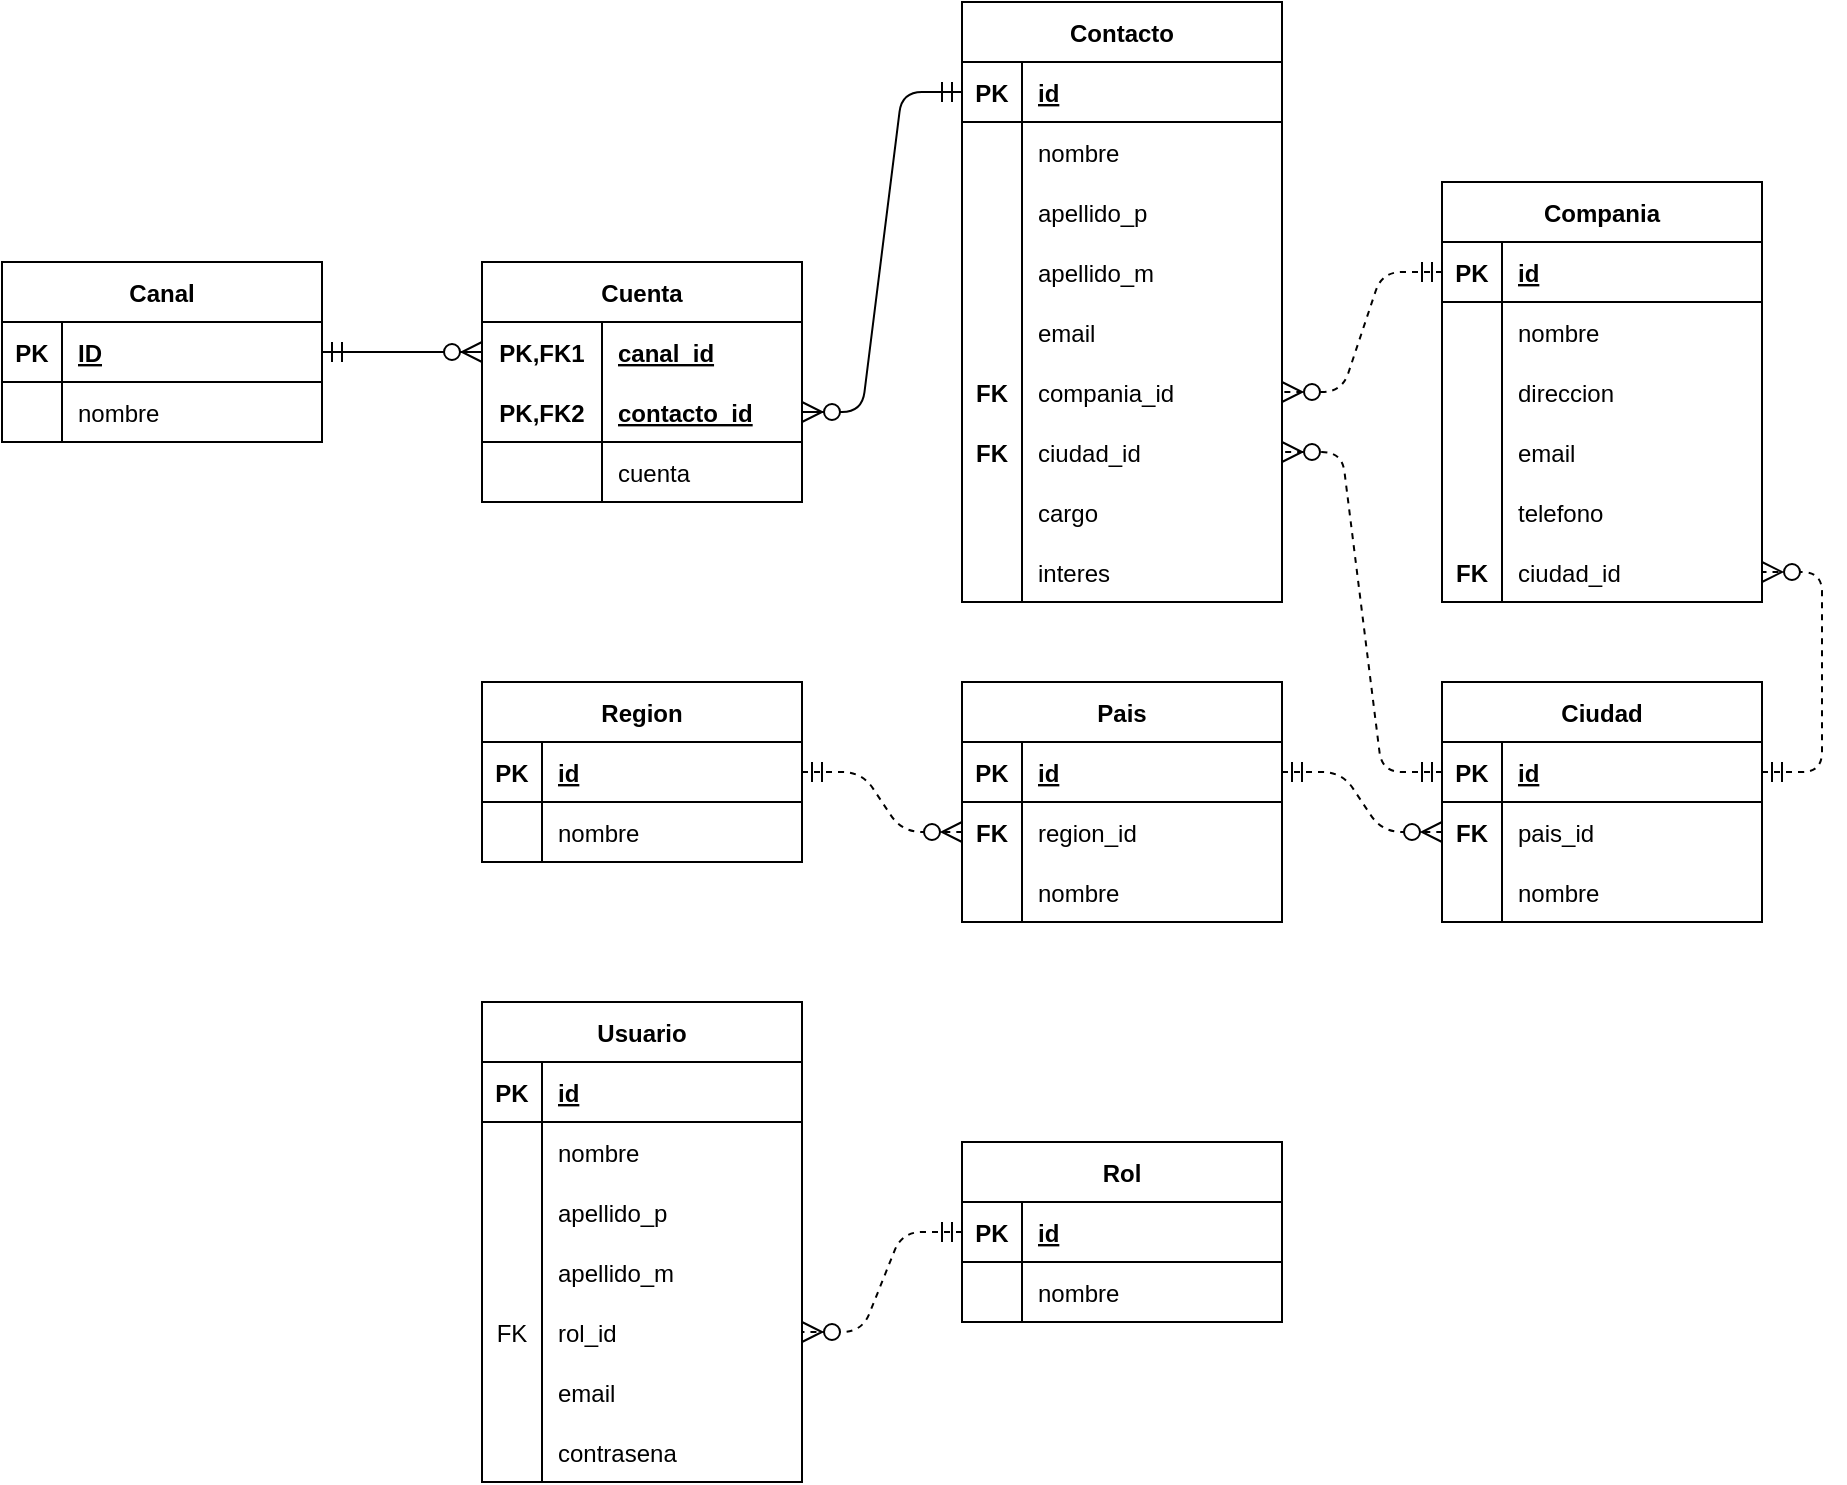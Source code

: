 <mxfile version="13.7.9" type="device"><diagram id="R2lEEEUBdFMjLlhIrx00" name="Page-1"><mxGraphModel dx="1086" dy="829" grid="1" gridSize="10" guides="1" tooltips="1" connect="1" arrows="1" fold="1" page="1" pageScale="1" pageWidth="1100" pageHeight="850" math="0" shadow="0" extFonts="Permanent Marker^https://fonts.googleapis.com/css?family=Permanent+Marker"><root><mxCell id="0"/><mxCell id="1" parent="0"/><mxCell id="ebJ2FQntmf-KvZ4JMXC9-14" value="" style="edgeStyle=entityRelationEdgeStyle;fontSize=12;html=1;endArrow=ERzeroToMany;startArrow=ERmandOne;dashed=1;endSize=8;startSize=8;" parent="1" source="x_0rhDpsiExCkNgZ6z2n-2" target="ebJ2FQntmf-KvZ4JMXC9-5" edge="1"><mxGeometry width="100" height="100" relative="1" as="geometry"><mxPoint x="650" y="690" as="sourcePoint"/><mxPoint x="750" y="590" as="targetPoint"/></mxGeometry></mxCell><mxCell id="ebJ2FQntmf-KvZ4JMXC9-28" value="" style="edgeStyle=entityRelationEdgeStyle;fontSize=12;html=1;endArrow=ERzeroToMany;startArrow=ERmandOne;endSize=8;startSize=8;dashed=1;" parent="1" source="ebJ2FQntmf-KvZ4JMXC9-2" target="ebJ2FQntmf-KvZ4JMXC9-19" edge="1"><mxGeometry width="100" height="100" relative="1" as="geometry"><mxPoint x="720" y="580" as="sourcePoint"/><mxPoint x="800" y="610" as="targetPoint"/></mxGeometry></mxCell><mxCell id="ebJ2FQntmf-KvZ4JMXC9-48" value="" style="edgeStyle=entityRelationEdgeStyle;fontSize=12;html=1;endArrow=ERzeroToMany;startArrow=ERmandOne;endSize=8;startSize=8;dashed=1;" parent="1" source="ebJ2FQntmf-KvZ4JMXC9-16" target="ebJ2FQntmf-KvZ4JMXC9-45" edge="1"><mxGeometry width="100" height="100" relative="1" as="geometry"><mxPoint x="1020" y="570" as="sourcePoint"/><mxPoint x="1100" y="600" as="targetPoint"/></mxGeometry></mxCell><mxCell id="ebJ2FQntmf-KvZ4JMXC9-80" value="" style="edgeStyle=entityRelationEdgeStyle;fontSize=12;html=1;endArrow=ERzeroToMany;startArrow=ERmandOne;dashed=1;endSize=8;startSize=8;" parent="1" source="ebJ2FQntmf-KvZ4JMXC9-30" target="ebJ2FQntmf-KvZ4JMXC9-68" edge="1"><mxGeometry width="100" height="100" relative="1" as="geometry"><mxPoint x="780" y="100" as="sourcePoint"/><mxPoint x="780" as="targetPoint"/></mxGeometry></mxCell><mxCell id="ebJ2FQntmf-KvZ4JMXC9-81" value="" style="edgeStyle=entityRelationEdgeStyle;fontSize=12;html=1;endArrow=ERzeroToMany;startArrow=ERmandOne;endSize=8;startSize=8;dashed=1;" parent="1" source="ebJ2FQntmf-KvZ4JMXC9-16" target="ebJ2FQntmf-KvZ4JMXC9-65" edge="1"><mxGeometry width="100" height="100" relative="1" as="geometry"><mxPoint x="490" y="290" as="sourcePoint"/><mxPoint x="410" y="320" as="targetPoint"/></mxGeometry></mxCell><mxCell id="ebJ2FQntmf-KvZ4JMXC9-121" value="" style="edgeStyle=entityRelationEdgeStyle;fontSize=12;html=1;endArrow=ERzeroToMany;startArrow=ERmandOne;endSize=8;startSize=8;" parent="1" source="ebJ2FQntmf-KvZ4JMXC9-50" target="ebJ2FQntmf-KvZ4JMXC9-112" edge="1"><mxGeometry width="100" height="100" relative="1" as="geometry"><mxPoint x="450" y="90" as="sourcePoint"/><mxPoint x="370" y="120" as="targetPoint"/></mxGeometry></mxCell><mxCell id="ebJ2FQntmf-KvZ4JMXC9-122" value="" style="edgeStyle=entityRelationEdgeStyle;fontSize=12;html=1;endArrow=ERzeroToMany;startArrow=ERmandOne;endSize=8;startSize=8;" parent="1" source="ebJ2FQntmf-KvZ4JMXC9-83" target="ebJ2FQntmf-KvZ4JMXC9-109" edge="1"><mxGeometry width="100" height="100" relative="1" as="geometry"><mxPoint x="430" y="310" as="sourcePoint"/><mxPoint x="530" y="210" as="targetPoint"/></mxGeometry></mxCell><mxCell id="x_0rhDpsiExCkNgZ6z2n-1" value="Region" style="shape=table;startSize=30;container=1;collapsible=1;childLayout=tableLayout;fixedRows=1;rowLines=0;fontStyle=1;align=center;resizeLast=1;" parent="1" vertex="1"><mxGeometry x="320" y="410" width="160" height="90" as="geometry"/></mxCell><mxCell id="x_0rhDpsiExCkNgZ6z2n-2" value="" style="shape=partialRectangle;collapsible=0;dropTarget=0;pointerEvents=0;fillColor=none;top=0;left=0;bottom=1;right=0;points=[[0,0.5],[1,0.5]];portConstraint=eastwest;" parent="x_0rhDpsiExCkNgZ6z2n-1" vertex="1"><mxGeometry y="30" width="160" height="30" as="geometry"/></mxCell><mxCell id="x_0rhDpsiExCkNgZ6z2n-3" value="PK" style="shape=partialRectangle;connectable=0;fillColor=none;top=0;left=0;bottom=0;right=0;fontStyle=1;overflow=hidden;" parent="x_0rhDpsiExCkNgZ6z2n-2" vertex="1"><mxGeometry width="30" height="30" as="geometry"/></mxCell><mxCell id="x_0rhDpsiExCkNgZ6z2n-4" value="id" style="shape=partialRectangle;connectable=0;fillColor=none;top=0;left=0;bottom=0;right=0;align=left;spacingLeft=6;fontStyle=5;overflow=hidden;" parent="x_0rhDpsiExCkNgZ6z2n-2" vertex="1"><mxGeometry x="30" width="130" height="30" as="geometry"/></mxCell><mxCell id="x_0rhDpsiExCkNgZ6z2n-5" value="" style="shape=partialRectangle;collapsible=0;dropTarget=0;pointerEvents=0;fillColor=none;top=0;left=0;bottom=0;right=0;points=[[0,0.5],[1,0.5]];portConstraint=eastwest;" parent="x_0rhDpsiExCkNgZ6z2n-1" vertex="1"><mxGeometry y="60" width="160" height="30" as="geometry"/></mxCell><mxCell id="x_0rhDpsiExCkNgZ6z2n-6" value="" style="shape=partialRectangle;connectable=0;fillColor=none;top=0;left=0;bottom=0;right=0;editable=1;overflow=hidden;" parent="x_0rhDpsiExCkNgZ6z2n-5" vertex="1"><mxGeometry width="30" height="30" as="geometry"/></mxCell><mxCell id="x_0rhDpsiExCkNgZ6z2n-7" value="nombre" style="shape=partialRectangle;connectable=0;fillColor=none;top=0;left=0;bottom=0;right=0;align=left;spacingLeft=6;overflow=hidden;" parent="x_0rhDpsiExCkNgZ6z2n-5" vertex="1"><mxGeometry x="30" width="130" height="30" as="geometry"/></mxCell><mxCell id="ebJ2FQntmf-KvZ4JMXC9-1" value="Pais" style="shape=table;startSize=30;container=1;collapsible=1;childLayout=tableLayout;fixedRows=1;rowLines=0;fontStyle=1;align=center;resizeLast=1;" parent="1" vertex="1"><mxGeometry x="560" y="410" width="160" height="120" as="geometry"/></mxCell><mxCell id="ebJ2FQntmf-KvZ4JMXC9-2" value="" style="shape=partialRectangle;collapsible=0;dropTarget=0;pointerEvents=0;fillColor=none;top=0;left=0;bottom=1;right=0;points=[[0,0.5],[1,0.5]];portConstraint=eastwest;" parent="ebJ2FQntmf-KvZ4JMXC9-1" vertex="1"><mxGeometry y="30" width="160" height="30" as="geometry"/></mxCell><mxCell id="ebJ2FQntmf-KvZ4JMXC9-3" value="PK" style="shape=partialRectangle;connectable=0;fillColor=none;top=0;left=0;bottom=0;right=0;fontStyle=1;overflow=hidden;" parent="ebJ2FQntmf-KvZ4JMXC9-2" vertex="1"><mxGeometry width="30" height="30" as="geometry"/></mxCell><mxCell id="ebJ2FQntmf-KvZ4JMXC9-4" value="id" style="shape=partialRectangle;connectable=0;fillColor=none;top=0;left=0;bottom=0;right=0;align=left;spacingLeft=6;fontStyle=5;overflow=hidden;" parent="ebJ2FQntmf-KvZ4JMXC9-2" vertex="1"><mxGeometry x="30" width="130" height="30" as="geometry"/></mxCell><mxCell id="ebJ2FQntmf-KvZ4JMXC9-5" value="" style="shape=partialRectangle;collapsible=0;dropTarget=0;pointerEvents=0;fillColor=none;top=0;left=0;bottom=0;right=0;points=[[0,0.5],[1,0.5]];portConstraint=eastwest;" parent="ebJ2FQntmf-KvZ4JMXC9-1" vertex="1"><mxGeometry y="60" width="160" height="30" as="geometry"/></mxCell><mxCell id="ebJ2FQntmf-KvZ4JMXC9-6" value="FK" style="shape=partialRectangle;connectable=0;fillColor=none;top=0;left=0;bottom=0;right=0;editable=1;overflow=hidden;fontStyle=1" parent="ebJ2FQntmf-KvZ4JMXC9-5" vertex="1"><mxGeometry width="30" height="30" as="geometry"/></mxCell><mxCell id="ebJ2FQntmf-KvZ4JMXC9-7" value="region_id" style="shape=partialRectangle;connectable=0;fillColor=none;top=0;left=0;bottom=0;right=0;align=left;spacingLeft=6;overflow=hidden;" parent="ebJ2FQntmf-KvZ4JMXC9-5" vertex="1"><mxGeometry x="30" width="130" height="30" as="geometry"/></mxCell><mxCell id="ebJ2FQntmf-KvZ4JMXC9-8" value="" style="shape=partialRectangle;collapsible=0;dropTarget=0;pointerEvents=0;fillColor=none;top=0;left=0;bottom=0;right=0;points=[[0,0.5],[1,0.5]];portConstraint=eastwest;" parent="ebJ2FQntmf-KvZ4JMXC9-1" vertex="1"><mxGeometry y="90" width="160" height="30" as="geometry"/></mxCell><mxCell id="ebJ2FQntmf-KvZ4JMXC9-9" value="" style="shape=partialRectangle;connectable=0;fillColor=none;top=0;left=0;bottom=0;right=0;editable=1;overflow=hidden;" parent="ebJ2FQntmf-KvZ4JMXC9-8" vertex="1"><mxGeometry width="30" height="30" as="geometry"/></mxCell><mxCell id="ebJ2FQntmf-KvZ4JMXC9-10" value="nombre" style="shape=partialRectangle;connectable=0;fillColor=none;top=0;left=0;bottom=0;right=0;align=left;spacingLeft=6;overflow=hidden;" parent="ebJ2FQntmf-KvZ4JMXC9-8" vertex="1"><mxGeometry x="30" width="130" height="30" as="geometry"/></mxCell><mxCell id="ebJ2FQntmf-KvZ4JMXC9-15" value="Ciudad" style="shape=table;startSize=30;container=1;collapsible=1;childLayout=tableLayout;fixedRows=1;rowLines=0;fontStyle=1;align=center;resizeLast=1;" parent="1" vertex="1"><mxGeometry x="800" y="410" width="160" height="120" as="geometry"/></mxCell><mxCell id="ebJ2FQntmf-KvZ4JMXC9-16" value="" style="shape=partialRectangle;collapsible=0;dropTarget=0;pointerEvents=0;fillColor=none;top=0;left=0;bottom=1;right=0;points=[[0,0.5],[1,0.5]];portConstraint=eastwest;" parent="ebJ2FQntmf-KvZ4JMXC9-15" vertex="1"><mxGeometry y="30" width="160" height="30" as="geometry"/></mxCell><mxCell id="ebJ2FQntmf-KvZ4JMXC9-17" value="PK" style="shape=partialRectangle;connectable=0;fillColor=none;top=0;left=0;bottom=0;right=0;fontStyle=1;overflow=hidden;" parent="ebJ2FQntmf-KvZ4JMXC9-16" vertex="1"><mxGeometry width="30" height="30" as="geometry"/></mxCell><mxCell id="ebJ2FQntmf-KvZ4JMXC9-18" value="id" style="shape=partialRectangle;connectable=0;fillColor=none;top=0;left=0;bottom=0;right=0;align=left;spacingLeft=6;fontStyle=5;overflow=hidden;" parent="ebJ2FQntmf-KvZ4JMXC9-16" vertex="1"><mxGeometry x="30" width="130" height="30" as="geometry"/></mxCell><mxCell id="ebJ2FQntmf-KvZ4JMXC9-19" value="" style="shape=partialRectangle;collapsible=0;dropTarget=0;pointerEvents=0;fillColor=none;top=0;left=0;bottom=0;right=0;points=[[0,0.5],[1,0.5]];portConstraint=eastwest;" parent="ebJ2FQntmf-KvZ4JMXC9-15" vertex="1"><mxGeometry y="60" width="160" height="30" as="geometry"/></mxCell><mxCell id="ebJ2FQntmf-KvZ4JMXC9-20" value="FK" style="shape=partialRectangle;connectable=0;fillColor=none;top=0;left=0;bottom=0;right=0;editable=1;overflow=hidden;fontStyle=1" parent="ebJ2FQntmf-KvZ4JMXC9-19" vertex="1"><mxGeometry width="30" height="30" as="geometry"/></mxCell><mxCell id="ebJ2FQntmf-KvZ4JMXC9-21" value="pais_id" style="shape=partialRectangle;connectable=0;fillColor=none;top=0;left=0;bottom=0;right=0;align=left;spacingLeft=6;overflow=hidden;" parent="ebJ2FQntmf-KvZ4JMXC9-19" vertex="1"><mxGeometry x="30" width="130" height="30" as="geometry"/></mxCell><mxCell id="ebJ2FQntmf-KvZ4JMXC9-22" value="" style="shape=partialRectangle;collapsible=0;dropTarget=0;pointerEvents=0;fillColor=none;top=0;left=0;bottom=0;right=0;points=[[0,0.5],[1,0.5]];portConstraint=eastwest;" parent="ebJ2FQntmf-KvZ4JMXC9-15" vertex="1"><mxGeometry y="90" width="160" height="30" as="geometry"/></mxCell><mxCell id="ebJ2FQntmf-KvZ4JMXC9-23" value="" style="shape=partialRectangle;connectable=0;fillColor=none;top=0;left=0;bottom=0;right=0;editable=1;overflow=hidden;" parent="ebJ2FQntmf-KvZ4JMXC9-22" vertex="1"><mxGeometry width="30" height="30" as="geometry"/></mxCell><mxCell id="ebJ2FQntmf-KvZ4JMXC9-24" value="nombre" style="shape=partialRectangle;connectable=0;fillColor=none;top=0;left=0;bottom=0;right=0;align=left;spacingLeft=6;overflow=hidden;" parent="ebJ2FQntmf-KvZ4JMXC9-22" vertex="1"><mxGeometry x="30" width="130" height="30" as="geometry"/></mxCell><mxCell id="ebJ2FQntmf-KvZ4JMXC9-29" value="Compania" style="shape=table;startSize=30;container=1;collapsible=1;childLayout=tableLayout;fixedRows=1;rowLines=0;fontStyle=1;align=center;resizeLast=1;" parent="1" vertex="1"><mxGeometry x="800" y="160" width="160" height="210" as="geometry"/></mxCell><mxCell id="ebJ2FQntmf-KvZ4JMXC9-30" value="" style="shape=partialRectangle;collapsible=0;dropTarget=0;pointerEvents=0;fillColor=none;top=0;left=0;bottom=1;right=0;points=[[0,0.5],[1,0.5]];portConstraint=eastwest;" parent="ebJ2FQntmf-KvZ4JMXC9-29" vertex="1"><mxGeometry y="30" width="160" height="30" as="geometry"/></mxCell><mxCell id="ebJ2FQntmf-KvZ4JMXC9-31" value="PK" style="shape=partialRectangle;connectable=0;fillColor=none;top=0;left=0;bottom=0;right=0;fontStyle=1;overflow=hidden;" parent="ebJ2FQntmf-KvZ4JMXC9-30" vertex="1"><mxGeometry width="30" height="30" as="geometry"/></mxCell><mxCell id="ebJ2FQntmf-KvZ4JMXC9-32" value="id" style="shape=partialRectangle;connectable=0;fillColor=none;top=0;left=0;bottom=0;right=0;align=left;spacingLeft=6;fontStyle=5;overflow=hidden;" parent="ebJ2FQntmf-KvZ4JMXC9-30" vertex="1"><mxGeometry x="30" width="130" height="30" as="geometry"/></mxCell><mxCell id="ebJ2FQntmf-KvZ4JMXC9-33" value="" style="shape=partialRectangle;collapsible=0;dropTarget=0;pointerEvents=0;fillColor=none;top=0;left=0;bottom=0;right=0;points=[[0,0.5],[1,0.5]];portConstraint=eastwest;" parent="ebJ2FQntmf-KvZ4JMXC9-29" vertex="1"><mxGeometry y="60" width="160" height="30" as="geometry"/></mxCell><mxCell id="ebJ2FQntmf-KvZ4JMXC9-34" value="" style="shape=partialRectangle;connectable=0;fillColor=none;top=0;left=0;bottom=0;right=0;editable=1;overflow=hidden;" parent="ebJ2FQntmf-KvZ4JMXC9-33" vertex="1"><mxGeometry width="30" height="30" as="geometry"/></mxCell><mxCell id="ebJ2FQntmf-KvZ4JMXC9-35" value="nombre" style="shape=partialRectangle;connectable=0;fillColor=none;top=0;left=0;bottom=0;right=0;align=left;spacingLeft=6;overflow=hidden;" parent="ebJ2FQntmf-KvZ4JMXC9-33" vertex="1"><mxGeometry x="30" width="130" height="30" as="geometry"/></mxCell><mxCell id="ebJ2FQntmf-KvZ4JMXC9-36" value="" style="shape=partialRectangle;collapsible=0;dropTarget=0;pointerEvents=0;fillColor=none;top=0;left=0;bottom=0;right=0;points=[[0,0.5],[1,0.5]];portConstraint=eastwest;" parent="ebJ2FQntmf-KvZ4JMXC9-29" vertex="1"><mxGeometry y="90" width="160" height="30" as="geometry"/></mxCell><mxCell id="ebJ2FQntmf-KvZ4JMXC9-37" value="" style="shape=partialRectangle;connectable=0;fillColor=none;top=0;left=0;bottom=0;right=0;editable=1;overflow=hidden;" parent="ebJ2FQntmf-KvZ4JMXC9-36" vertex="1"><mxGeometry width="30" height="30" as="geometry"/></mxCell><mxCell id="ebJ2FQntmf-KvZ4JMXC9-38" value="direccion" style="shape=partialRectangle;connectable=0;fillColor=none;top=0;left=0;bottom=0;right=0;align=left;spacingLeft=6;overflow=hidden;" parent="ebJ2FQntmf-KvZ4JMXC9-36" vertex="1"><mxGeometry x="30" width="130" height="30" as="geometry"/></mxCell><mxCell id="ebJ2FQntmf-KvZ4JMXC9-39" value="" style="shape=partialRectangle;collapsible=0;dropTarget=0;pointerEvents=0;fillColor=none;top=0;left=0;bottom=0;right=0;points=[[0,0.5],[1,0.5]];portConstraint=eastwest;" parent="ebJ2FQntmf-KvZ4JMXC9-29" vertex="1"><mxGeometry y="120" width="160" height="30" as="geometry"/></mxCell><mxCell id="ebJ2FQntmf-KvZ4JMXC9-40" value="" style="shape=partialRectangle;connectable=0;fillColor=none;top=0;left=0;bottom=0;right=0;editable=1;overflow=hidden;" parent="ebJ2FQntmf-KvZ4JMXC9-39" vertex="1"><mxGeometry width="30" height="30" as="geometry"/></mxCell><mxCell id="ebJ2FQntmf-KvZ4JMXC9-41" value="email" style="shape=partialRectangle;connectable=0;fillColor=none;top=0;left=0;bottom=0;right=0;align=left;spacingLeft=6;overflow=hidden;" parent="ebJ2FQntmf-KvZ4JMXC9-39" vertex="1"><mxGeometry x="30" width="130" height="30" as="geometry"/></mxCell><mxCell id="ebJ2FQntmf-KvZ4JMXC9-42" value="" style="shape=partialRectangle;collapsible=0;dropTarget=0;pointerEvents=0;fillColor=none;top=0;left=0;bottom=0;right=0;points=[[0,0.5],[1,0.5]];portConstraint=eastwest;" parent="ebJ2FQntmf-KvZ4JMXC9-29" vertex="1"><mxGeometry y="150" width="160" height="30" as="geometry"/></mxCell><mxCell id="ebJ2FQntmf-KvZ4JMXC9-43" value="" style="shape=partialRectangle;connectable=0;fillColor=none;top=0;left=0;bottom=0;right=0;editable=1;overflow=hidden;" parent="ebJ2FQntmf-KvZ4JMXC9-42" vertex="1"><mxGeometry width="30" height="30" as="geometry"/></mxCell><mxCell id="ebJ2FQntmf-KvZ4JMXC9-44" value="telefono" style="shape=partialRectangle;connectable=0;fillColor=none;top=0;left=0;bottom=0;right=0;align=left;spacingLeft=6;overflow=hidden;" parent="ebJ2FQntmf-KvZ4JMXC9-42" vertex="1"><mxGeometry x="30" width="130" height="30" as="geometry"/></mxCell><mxCell id="ebJ2FQntmf-KvZ4JMXC9-45" value="" style="shape=partialRectangle;collapsible=0;dropTarget=0;pointerEvents=0;fillColor=none;top=0;left=0;bottom=0;right=0;points=[[0,0.5],[1,0.5]];portConstraint=eastwest;" parent="ebJ2FQntmf-KvZ4JMXC9-29" vertex="1"><mxGeometry y="180" width="160" height="30" as="geometry"/></mxCell><mxCell id="ebJ2FQntmf-KvZ4JMXC9-46" value="FK" style="shape=partialRectangle;connectable=0;fillColor=none;top=0;left=0;bottom=0;right=0;editable=1;overflow=hidden;fontStyle=1" parent="ebJ2FQntmf-KvZ4JMXC9-45" vertex="1"><mxGeometry width="30" height="30" as="geometry"/></mxCell><mxCell id="ebJ2FQntmf-KvZ4JMXC9-47" value="ciudad_id" style="shape=partialRectangle;connectable=0;fillColor=none;top=0;left=0;bottom=0;right=0;align=left;spacingLeft=6;overflow=hidden;" parent="ebJ2FQntmf-KvZ4JMXC9-45" vertex="1"><mxGeometry x="30" width="130" height="30" as="geometry"/></mxCell><mxCell id="ebJ2FQntmf-KvZ4JMXC9-82" value="Canal" style="shape=table;startSize=30;container=1;collapsible=1;childLayout=tableLayout;fixedRows=1;rowLines=0;fontStyle=1;align=center;resizeLast=1;" parent="1" vertex="1"><mxGeometry x="80" y="200" width="160" height="90" as="geometry"/></mxCell><mxCell id="ebJ2FQntmf-KvZ4JMXC9-83" value="" style="shape=partialRectangle;collapsible=0;dropTarget=0;pointerEvents=0;fillColor=none;top=0;left=0;bottom=1;right=0;points=[[0,0.5],[1,0.5]];portConstraint=eastwest;" parent="ebJ2FQntmf-KvZ4JMXC9-82" vertex="1"><mxGeometry y="30" width="160" height="30" as="geometry"/></mxCell><mxCell id="ebJ2FQntmf-KvZ4JMXC9-84" value="PK" style="shape=partialRectangle;connectable=0;fillColor=none;top=0;left=0;bottom=0;right=0;fontStyle=1;overflow=hidden;" parent="ebJ2FQntmf-KvZ4JMXC9-83" vertex="1"><mxGeometry width="30" height="30" as="geometry"/></mxCell><mxCell id="ebJ2FQntmf-KvZ4JMXC9-85" value="ID" style="shape=partialRectangle;connectable=0;fillColor=none;top=0;left=0;bottom=0;right=0;align=left;spacingLeft=6;fontStyle=5;overflow=hidden;" parent="ebJ2FQntmf-KvZ4JMXC9-83" vertex="1"><mxGeometry x="30" width="130" height="30" as="geometry"/></mxCell><mxCell id="ebJ2FQntmf-KvZ4JMXC9-86" value="" style="shape=partialRectangle;collapsible=0;dropTarget=0;pointerEvents=0;fillColor=none;top=0;left=0;bottom=0;right=0;points=[[0,0.5],[1,0.5]];portConstraint=eastwest;" parent="ebJ2FQntmf-KvZ4JMXC9-82" vertex="1"><mxGeometry y="60" width="160" height="30" as="geometry"/></mxCell><mxCell id="ebJ2FQntmf-KvZ4JMXC9-87" value="" style="shape=partialRectangle;connectable=0;fillColor=none;top=0;left=0;bottom=0;right=0;editable=1;overflow=hidden;" parent="ebJ2FQntmf-KvZ4JMXC9-86" vertex="1"><mxGeometry width="30" height="30" as="geometry"/></mxCell><mxCell id="ebJ2FQntmf-KvZ4JMXC9-88" value="nombre" style="shape=partialRectangle;connectable=0;fillColor=none;top=0;left=0;bottom=0;right=0;align=left;spacingLeft=6;overflow=hidden;" parent="ebJ2FQntmf-KvZ4JMXC9-86" vertex="1"><mxGeometry x="30" width="130" height="30" as="geometry"/></mxCell><mxCell id="ebJ2FQntmf-KvZ4JMXC9-108" value="Cuenta" style="shape=table;startSize=30;container=1;collapsible=1;childLayout=tableLayout;fixedRows=1;rowLines=0;fontStyle=1;align=center;resizeLast=1;" parent="1" vertex="1"><mxGeometry x="320" y="200" width="160" height="120" as="geometry"/></mxCell><mxCell id="ebJ2FQntmf-KvZ4JMXC9-109" value="" style="shape=partialRectangle;collapsible=0;dropTarget=0;pointerEvents=0;fillColor=none;top=0;left=0;bottom=0;right=0;points=[[0,0.5],[1,0.5]];portConstraint=eastwest;" parent="ebJ2FQntmf-KvZ4JMXC9-108" vertex="1"><mxGeometry y="30" width="160" height="30" as="geometry"/></mxCell><mxCell id="ebJ2FQntmf-KvZ4JMXC9-110" value="PK,FK1" style="shape=partialRectangle;connectable=0;fillColor=none;top=0;left=0;bottom=0;right=0;fontStyle=1;overflow=hidden;" parent="ebJ2FQntmf-KvZ4JMXC9-109" vertex="1"><mxGeometry width="60" height="30" as="geometry"/></mxCell><mxCell id="ebJ2FQntmf-KvZ4JMXC9-111" value="canal_id" style="shape=partialRectangle;connectable=0;fillColor=none;top=0;left=0;bottom=0;right=0;align=left;spacingLeft=6;fontStyle=5;overflow=hidden;" parent="ebJ2FQntmf-KvZ4JMXC9-109" vertex="1"><mxGeometry x="60" width="100" height="30" as="geometry"/></mxCell><mxCell id="ebJ2FQntmf-KvZ4JMXC9-112" value="" style="shape=partialRectangle;collapsible=0;dropTarget=0;pointerEvents=0;fillColor=none;top=0;left=0;bottom=1;right=0;points=[[0,0.5],[1,0.5]];portConstraint=eastwest;" parent="ebJ2FQntmf-KvZ4JMXC9-108" vertex="1"><mxGeometry y="60" width="160" height="30" as="geometry"/></mxCell><mxCell id="ebJ2FQntmf-KvZ4JMXC9-113" value="PK,FK2" style="shape=partialRectangle;connectable=0;fillColor=none;top=0;left=0;bottom=0;right=0;fontStyle=1;overflow=hidden;" parent="ebJ2FQntmf-KvZ4JMXC9-112" vertex="1"><mxGeometry width="60" height="30" as="geometry"/></mxCell><mxCell id="ebJ2FQntmf-KvZ4JMXC9-114" value="contacto_id" style="shape=partialRectangle;connectable=0;fillColor=none;top=0;left=0;bottom=0;right=0;align=left;spacingLeft=6;fontStyle=5;overflow=hidden;" parent="ebJ2FQntmf-KvZ4JMXC9-112" vertex="1"><mxGeometry x="60" width="100" height="30" as="geometry"/></mxCell><mxCell id="ebJ2FQntmf-KvZ4JMXC9-115" value="" style="shape=partialRectangle;collapsible=0;dropTarget=0;pointerEvents=0;fillColor=none;top=0;left=0;bottom=0;right=0;points=[[0,0.5],[1,0.5]];portConstraint=eastwest;" parent="ebJ2FQntmf-KvZ4JMXC9-108" vertex="1"><mxGeometry y="90" width="160" height="30" as="geometry"/></mxCell><mxCell id="ebJ2FQntmf-KvZ4JMXC9-116" value="" style="shape=partialRectangle;connectable=0;fillColor=none;top=0;left=0;bottom=0;right=0;editable=1;overflow=hidden;" parent="ebJ2FQntmf-KvZ4JMXC9-115" vertex="1"><mxGeometry width="60" height="30" as="geometry"/></mxCell><mxCell id="ebJ2FQntmf-KvZ4JMXC9-117" value="cuenta" style="shape=partialRectangle;connectable=0;fillColor=none;top=0;left=0;bottom=0;right=0;align=left;spacingLeft=6;overflow=hidden;" parent="ebJ2FQntmf-KvZ4JMXC9-115" vertex="1"><mxGeometry x="60" width="100" height="30" as="geometry"/></mxCell><mxCell id="ebJ2FQntmf-KvZ4JMXC9-142" value="Rol" style="shape=table;startSize=30;container=1;collapsible=1;childLayout=tableLayout;fixedRows=1;rowLines=0;fontStyle=1;align=center;resizeLast=1;" parent="1" vertex="1"><mxGeometry x="560" y="640" width="160" height="90" as="geometry"/></mxCell><mxCell id="ebJ2FQntmf-KvZ4JMXC9-143" value="" style="shape=partialRectangle;collapsible=0;dropTarget=0;pointerEvents=0;fillColor=none;top=0;left=0;bottom=1;right=0;points=[[0,0.5],[1,0.5]];portConstraint=eastwest;" parent="ebJ2FQntmf-KvZ4JMXC9-142" vertex="1"><mxGeometry y="30" width="160" height="30" as="geometry"/></mxCell><mxCell id="ebJ2FQntmf-KvZ4JMXC9-144" value="PK" style="shape=partialRectangle;connectable=0;fillColor=none;top=0;left=0;bottom=0;right=0;fontStyle=1;overflow=hidden;" parent="ebJ2FQntmf-KvZ4JMXC9-143" vertex="1"><mxGeometry width="30" height="30" as="geometry"/></mxCell><mxCell id="ebJ2FQntmf-KvZ4JMXC9-145" value="id" style="shape=partialRectangle;connectable=0;fillColor=none;top=0;left=0;bottom=0;right=0;align=left;spacingLeft=6;fontStyle=5;overflow=hidden;" parent="ebJ2FQntmf-KvZ4JMXC9-143" vertex="1"><mxGeometry x="30" width="130" height="30" as="geometry"/></mxCell><mxCell id="ebJ2FQntmf-KvZ4JMXC9-146" value="" style="shape=partialRectangle;collapsible=0;dropTarget=0;pointerEvents=0;fillColor=none;top=0;left=0;bottom=0;right=0;points=[[0,0.5],[1,0.5]];portConstraint=eastwest;" parent="ebJ2FQntmf-KvZ4JMXC9-142" vertex="1"><mxGeometry y="60" width="160" height="30" as="geometry"/></mxCell><mxCell id="ebJ2FQntmf-KvZ4JMXC9-147" value="" style="shape=partialRectangle;connectable=0;fillColor=none;top=0;left=0;bottom=0;right=0;editable=1;overflow=hidden;" parent="ebJ2FQntmf-KvZ4JMXC9-146" vertex="1"><mxGeometry width="30" height="30" as="geometry"/></mxCell><mxCell id="ebJ2FQntmf-KvZ4JMXC9-148" value="nombre" style="shape=partialRectangle;connectable=0;fillColor=none;top=0;left=0;bottom=0;right=0;align=left;spacingLeft=6;overflow=hidden;" parent="ebJ2FQntmf-KvZ4JMXC9-146" vertex="1"><mxGeometry x="30" width="130" height="30" as="geometry"/></mxCell><mxCell id="ebJ2FQntmf-KvZ4JMXC9-155" value="" style="edgeStyle=entityRelationEdgeStyle;fontSize=12;html=1;endArrow=ERzeroToMany;startArrow=ERmandOne;endSize=8;startSize=8;dashed=1;" parent="1" source="ebJ2FQntmf-KvZ4JMXC9-143" target="ebJ2FQntmf-KvZ4JMXC9-136" edge="1"><mxGeometry width="100" height="100" relative="1" as="geometry"><mxPoint x="790" y="690" as="sourcePoint"/><mxPoint x="710" y="500" as="targetPoint"/></mxGeometry></mxCell><mxCell id="ebJ2FQntmf-KvZ4JMXC9-49" value="Contacto" style="shape=table;startSize=30;container=1;collapsible=1;childLayout=tableLayout;fixedRows=1;rowLines=0;fontStyle=1;align=center;resizeLast=1;" parent="1" vertex="1"><mxGeometry x="560" y="70" width="160" height="300" as="geometry"/></mxCell><mxCell id="ebJ2FQntmf-KvZ4JMXC9-50" value="" style="shape=partialRectangle;collapsible=0;dropTarget=0;pointerEvents=0;fillColor=none;top=0;left=0;bottom=1;right=0;points=[[0,0.5],[1,0.5]];portConstraint=eastwest;" parent="ebJ2FQntmf-KvZ4JMXC9-49" vertex="1"><mxGeometry y="30" width="160" height="30" as="geometry"/></mxCell><mxCell id="ebJ2FQntmf-KvZ4JMXC9-51" value="PK" style="shape=partialRectangle;connectable=0;fillColor=none;top=0;left=0;bottom=0;right=0;fontStyle=1;overflow=hidden;" parent="ebJ2FQntmf-KvZ4JMXC9-50" vertex="1"><mxGeometry width="30" height="30" as="geometry"/></mxCell><mxCell id="ebJ2FQntmf-KvZ4JMXC9-52" value="id" style="shape=partialRectangle;connectable=0;fillColor=none;top=0;left=0;bottom=0;right=0;align=left;spacingLeft=6;fontStyle=5;overflow=hidden;" parent="ebJ2FQntmf-KvZ4JMXC9-50" vertex="1"><mxGeometry x="30" width="130" height="30" as="geometry"/></mxCell><mxCell id="ebJ2FQntmf-KvZ4JMXC9-53" value="" style="shape=partialRectangle;collapsible=0;dropTarget=0;pointerEvents=0;fillColor=none;top=0;left=0;bottom=0;right=0;points=[[0,0.5],[1,0.5]];portConstraint=eastwest;" parent="ebJ2FQntmf-KvZ4JMXC9-49" vertex="1"><mxGeometry y="60" width="160" height="30" as="geometry"/></mxCell><mxCell id="ebJ2FQntmf-KvZ4JMXC9-54" value="" style="shape=partialRectangle;connectable=0;fillColor=none;top=0;left=0;bottom=0;right=0;editable=1;overflow=hidden;" parent="ebJ2FQntmf-KvZ4JMXC9-53" vertex="1"><mxGeometry width="30" height="30" as="geometry"/></mxCell><mxCell id="ebJ2FQntmf-KvZ4JMXC9-55" value="nombre" style="shape=partialRectangle;connectable=0;fillColor=none;top=0;left=0;bottom=0;right=0;align=left;spacingLeft=6;overflow=hidden;" parent="ebJ2FQntmf-KvZ4JMXC9-53" vertex="1"><mxGeometry x="30" width="130" height="30" as="geometry"/></mxCell><mxCell id="ebJ2FQntmf-KvZ4JMXC9-56" value="" style="shape=partialRectangle;collapsible=0;dropTarget=0;pointerEvents=0;fillColor=none;top=0;left=0;bottom=0;right=0;points=[[0,0.5],[1,0.5]];portConstraint=eastwest;" parent="ebJ2FQntmf-KvZ4JMXC9-49" vertex="1"><mxGeometry y="90" width="160" height="30" as="geometry"/></mxCell><mxCell id="ebJ2FQntmf-KvZ4JMXC9-57" value="" style="shape=partialRectangle;connectable=0;fillColor=none;top=0;left=0;bottom=0;right=0;editable=1;overflow=hidden;" parent="ebJ2FQntmf-KvZ4JMXC9-56" vertex="1"><mxGeometry width="30" height="30" as="geometry"/></mxCell><mxCell id="ebJ2FQntmf-KvZ4JMXC9-58" value="apellido_p" style="shape=partialRectangle;connectable=0;fillColor=none;top=0;left=0;bottom=0;right=0;align=left;spacingLeft=6;overflow=hidden;" parent="ebJ2FQntmf-KvZ4JMXC9-56" vertex="1"><mxGeometry x="30" width="130" height="30" as="geometry"/></mxCell><mxCell id="ebJ2FQntmf-KvZ4JMXC9-59" value="" style="shape=partialRectangle;collapsible=0;dropTarget=0;pointerEvents=0;fillColor=none;top=0;left=0;bottom=0;right=0;points=[[0,0.5],[1,0.5]];portConstraint=eastwest;" parent="ebJ2FQntmf-KvZ4JMXC9-49" vertex="1"><mxGeometry y="120" width="160" height="30" as="geometry"/></mxCell><mxCell id="ebJ2FQntmf-KvZ4JMXC9-60" value="" style="shape=partialRectangle;connectable=0;fillColor=none;top=0;left=0;bottom=0;right=0;editable=1;overflow=hidden;" parent="ebJ2FQntmf-KvZ4JMXC9-59" vertex="1"><mxGeometry width="30" height="30" as="geometry"/></mxCell><mxCell id="ebJ2FQntmf-KvZ4JMXC9-61" value="apellido_m" style="shape=partialRectangle;connectable=0;fillColor=none;top=0;left=0;bottom=0;right=0;align=left;spacingLeft=6;overflow=hidden;" parent="ebJ2FQntmf-KvZ4JMXC9-59" vertex="1"><mxGeometry x="30" width="130" height="30" as="geometry"/></mxCell><mxCell id="ebJ2FQntmf-KvZ4JMXC9-62" value="" style="shape=partialRectangle;collapsible=0;dropTarget=0;pointerEvents=0;fillColor=none;top=0;left=0;bottom=0;right=0;points=[[0,0.5],[1,0.5]];portConstraint=eastwest;" parent="ebJ2FQntmf-KvZ4JMXC9-49" vertex="1"><mxGeometry y="150" width="160" height="30" as="geometry"/></mxCell><mxCell id="ebJ2FQntmf-KvZ4JMXC9-63" value="" style="shape=partialRectangle;connectable=0;fillColor=none;top=0;left=0;bottom=0;right=0;editable=1;overflow=hidden;" parent="ebJ2FQntmf-KvZ4JMXC9-62" vertex="1"><mxGeometry width="30" height="30" as="geometry"/></mxCell><mxCell id="ebJ2FQntmf-KvZ4JMXC9-64" value="email" style="shape=partialRectangle;connectable=0;fillColor=none;top=0;left=0;bottom=0;right=0;align=left;spacingLeft=6;overflow=hidden;" parent="ebJ2FQntmf-KvZ4JMXC9-62" vertex="1"><mxGeometry x="30" width="130" height="30" as="geometry"/></mxCell><mxCell id="ebJ2FQntmf-KvZ4JMXC9-68" value="" style="shape=partialRectangle;collapsible=0;dropTarget=0;pointerEvents=0;fillColor=none;top=0;left=0;bottom=0;right=0;points=[[0,0.5],[1,0.5]];portConstraint=eastwest;" parent="ebJ2FQntmf-KvZ4JMXC9-49" vertex="1"><mxGeometry y="180" width="160" height="30" as="geometry"/></mxCell><mxCell id="ebJ2FQntmf-KvZ4JMXC9-69" value="FK" style="shape=partialRectangle;connectable=0;fillColor=none;top=0;left=0;bottom=0;right=0;editable=1;overflow=hidden;fontStyle=1" parent="ebJ2FQntmf-KvZ4JMXC9-68" vertex="1"><mxGeometry width="30" height="30" as="geometry"/></mxCell><mxCell id="ebJ2FQntmf-KvZ4JMXC9-70" value="compania_id" style="shape=partialRectangle;connectable=0;fillColor=none;top=0;left=0;bottom=0;right=0;align=left;spacingLeft=6;overflow=hidden;" parent="ebJ2FQntmf-KvZ4JMXC9-68" vertex="1"><mxGeometry x="30" width="130" height="30" as="geometry"/></mxCell><mxCell id="ebJ2FQntmf-KvZ4JMXC9-65" value="" style="shape=partialRectangle;collapsible=0;dropTarget=0;pointerEvents=0;fillColor=none;top=0;left=0;bottom=0;right=0;points=[[0,0.5],[1,0.5]];portConstraint=eastwest;" parent="ebJ2FQntmf-KvZ4JMXC9-49" vertex="1"><mxGeometry y="210" width="160" height="30" as="geometry"/></mxCell><mxCell id="ebJ2FQntmf-KvZ4JMXC9-66" value="FK" style="shape=partialRectangle;connectable=0;fillColor=none;top=0;left=0;bottom=0;right=0;editable=1;overflow=hidden;fontStyle=1" parent="ebJ2FQntmf-KvZ4JMXC9-65" vertex="1"><mxGeometry width="30" height="30" as="geometry"/></mxCell><mxCell id="ebJ2FQntmf-KvZ4JMXC9-67" value="ciudad_id" style="shape=partialRectangle;connectable=0;fillColor=none;top=0;left=0;bottom=0;right=0;align=left;spacingLeft=6;overflow=hidden;" parent="ebJ2FQntmf-KvZ4JMXC9-65" vertex="1"><mxGeometry x="30" width="130" height="30" as="geometry"/></mxCell><mxCell id="ebJ2FQntmf-KvZ4JMXC9-71" value="" style="shape=partialRectangle;collapsible=0;dropTarget=0;pointerEvents=0;fillColor=none;top=0;left=0;bottom=0;right=0;points=[[0,0.5],[1,0.5]];portConstraint=eastwest;" parent="ebJ2FQntmf-KvZ4JMXC9-49" vertex="1"><mxGeometry y="240" width="160" height="30" as="geometry"/></mxCell><mxCell id="ebJ2FQntmf-KvZ4JMXC9-72" value="" style="shape=partialRectangle;connectable=0;fillColor=none;top=0;left=0;bottom=0;right=0;editable=1;overflow=hidden;fontStyle=1" parent="ebJ2FQntmf-KvZ4JMXC9-71" vertex="1"><mxGeometry width="30" height="30" as="geometry"/></mxCell><mxCell id="ebJ2FQntmf-KvZ4JMXC9-73" value="cargo" style="shape=partialRectangle;connectable=0;fillColor=none;top=0;left=0;bottom=0;right=0;align=left;spacingLeft=6;overflow=hidden;" parent="ebJ2FQntmf-KvZ4JMXC9-71" vertex="1"><mxGeometry x="30" width="130" height="30" as="geometry"/></mxCell><mxCell id="ebJ2FQntmf-KvZ4JMXC9-77" value="" style="shape=partialRectangle;collapsible=0;dropTarget=0;pointerEvents=0;fillColor=none;top=0;left=0;bottom=0;right=0;points=[[0,0.5],[1,0.5]];portConstraint=eastwest;" parent="ebJ2FQntmf-KvZ4JMXC9-49" vertex="1"><mxGeometry y="270" width="160" height="30" as="geometry"/></mxCell><mxCell id="ebJ2FQntmf-KvZ4JMXC9-78" value="" style="shape=partialRectangle;connectable=0;fillColor=none;top=0;left=0;bottom=0;right=0;editable=1;overflow=hidden;fontStyle=1" parent="ebJ2FQntmf-KvZ4JMXC9-77" vertex="1"><mxGeometry width="30" height="30" as="geometry"/></mxCell><mxCell id="ebJ2FQntmf-KvZ4JMXC9-79" value="interes" style="shape=partialRectangle;connectable=0;fillColor=none;top=0;left=0;bottom=0;right=0;align=left;spacingLeft=6;overflow=hidden;" parent="ebJ2FQntmf-KvZ4JMXC9-77" vertex="1"><mxGeometry x="30" width="130" height="30" as="geometry"/></mxCell><mxCell id="ebJ2FQntmf-KvZ4JMXC9-123" value="Usuario" style="shape=table;startSize=30;container=1;collapsible=1;childLayout=tableLayout;fixedRows=1;rowLines=0;fontStyle=1;align=center;resizeLast=1;" parent="1" vertex="1"><mxGeometry x="320" y="570" width="160" height="240" as="geometry"/></mxCell><mxCell id="ebJ2FQntmf-KvZ4JMXC9-124" value="" style="shape=partialRectangle;collapsible=0;dropTarget=0;pointerEvents=0;fillColor=none;top=0;left=0;bottom=1;right=0;points=[[0,0.5],[1,0.5]];portConstraint=eastwest;" parent="ebJ2FQntmf-KvZ4JMXC9-123" vertex="1"><mxGeometry y="30" width="160" height="30" as="geometry"/></mxCell><mxCell id="ebJ2FQntmf-KvZ4JMXC9-125" value="PK" style="shape=partialRectangle;connectable=0;fillColor=none;top=0;left=0;bottom=0;right=0;fontStyle=1;overflow=hidden;" parent="ebJ2FQntmf-KvZ4JMXC9-124" vertex="1"><mxGeometry width="30" height="30" as="geometry"/></mxCell><mxCell id="ebJ2FQntmf-KvZ4JMXC9-126" value="id" style="shape=partialRectangle;connectable=0;fillColor=none;top=0;left=0;bottom=0;right=0;align=left;spacingLeft=6;fontStyle=5;overflow=hidden;" parent="ebJ2FQntmf-KvZ4JMXC9-124" vertex="1"><mxGeometry x="30" width="130" height="30" as="geometry"/></mxCell><mxCell id="ebJ2FQntmf-KvZ4JMXC9-127" value="" style="shape=partialRectangle;collapsible=0;dropTarget=0;pointerEvents=0;fillColor=none;top=0;left=0;bottom=0;right=0;points=[[0,0.5],[1,0.5]];portConstraint=eastwest;" parent="ebJ2FQntmf-KvZ4JMXC9-123" vertex="1"><mxGeometry y="60" width="160" height="30" as="geometry"/></mxCell><mxCell id="ebJ2FQntmf-KvZ4JMXC9-128" value="" style="shape=partialRectangle;connectable=0;fillColor=none;top=0;left=0;bottom=0;right=0;editable=1;overflow=hidden;" parent="ebJ2FQntmf-KvZ4JMXC9-127" vertex="1"><mxGeometry width="30" height="30" as="geometry"/></mxCell><mxCell id="ebJ2FQntmf-KvZ4JMXC9-129" value="nombre" style="shape=partialRectangle;connectable=0;fillColor=none;top=0;left=0;bottom=0;right=0;align=left;spacingLeft=6;overflow=hidden;" parent="ebJ2FQntmf-KvZ4JMXC9-127" vertex="1"><mxGeometry x="30" width="130" height="30" as="geometry"/></mxCell><mxCell id="ebJ2FQntmf-KvZ4JMXC9-130" value="" style="shape=partialRectangle;collapsible=0;dropTarget=0;pointerEvents=0;fillColor=none;top=0;left=0;bottom=0;right=0;points=[[0,0.5],[1,0.5]];portConstraint=eastwest;" parent="ebJ2FQntmf-KvZ4JMXC9-123" vertex="1"><mxGeometry y="90" width="160" height="30" as="geometry"/></mxCell><mxCell id="ebJ2FQntmf-KvZ4JMXC9-131" value="" style="shape=partialRectangle;connectable=0;fillColor=none;top=0;left=0;bottom=0;right=0;editable=1;overflow=hidden;" parent="ebJ2FQntmf-KvZ4JMXC9-130" vertex="1"><mxGeometry width="30" height="30" as="geometry"/></mxCell><mxCell id="ebJ2FQntmf-KvZ4JMXC9-132" value="apellido_p" style="shape=partialRectangle;connectable=0;fillColor=none;top=0;left=0;bottom=0;right=0;align=left;spacingLeft=6;overflow=hidden;" parent="ebJ2FQntmf-KvZ4JMXC9-130" vertex="1"><mxGeometry x="30" width="130" height="30" as="geometry"/></mxCell><mxCell id="ebJ2FQntmf-KvZ4JMXC9-133" value="" style="shape=partialRectangle;collapsible=0;dropTarget=0;pointerEvents=0;fillColor=none;top=0;left=0;bottom=0;right=0;points=[[0,0.5],[1,0.5]];portConstraint=eastwest;" parent="ebJ2FQntmf-KvZ4JMXC9-123" vertex="1"><mxGeometry y="120" width="160" height="30" as="geometry"/></mxCell><mxCell id="ebJ2FQntmf-KvZ4JMXC9-134" value="" style="shape=partialRectangle;connectable=0;fillColor=none;top=0;left=0;bottom=0;right=0;editable=1;overflow=hidden;" parent="ebJ2FQntmf-KvZ4JMXC9-133" vertex="1"><mxGeometry width="30" height="30" as="geometry"/></mxCell><mxCell id="ebJ2FQntmf-KvZ4JMXC9-135" value="apellido_m" style="shape=partialRectangle;connectable=0;fillColor=none;top=0;left=0;bottom=0;right=0;align=left;spacingLeft=6;overflow=hidden;" parent="ebJ2FQntmf-KvZ4JMXC9-133" vertex="1"><mxGeometry x="30" width="130" height="30" as="geometry"/></mxCell><mxCell id="ebJ2FQntmf-KvZ4JMXC9-136" value="" style="shape=partialRectangle;collapsible=0;dropTarget=0;pointerEvents=0;fillColor=none;top=0;left=0;bottom=0;right=0;points=[[0,0.5],[1,0.5]];portConstraint=eastwest;" parent="ebJ2FQntmf-KvZ4JMXC9-123" vertex="1"><mxGeometry y="150" width="160" height="30" as="geometry"/></mxCell><mxCell id="ebJ2FQntmf-KvZ4JMXC9-137" value="FK" style="shape=partialRectangle;connectable=0;fillColor=none;top=0;left=0;bottom=0;right=0;editable=1;overflow=hidden;" parent="ebJ2FQntmf-KvZ4JMXC9-136" vertex="1"><mxGeometry width="30" height="30" as="geometry"/></mxCell><mxCell id="ebJ2FQntmf-KvZ4JMXC9-138" value="rol_id" style="shape=partialRectangle;connectable=0;fillColor=none;top=0;left=0;bottom=0;right=0;align=left;spacingLeft=6;overflow=hidden;" parent="ebJ2FQntmf-KvZ4JMXC9-136" vertex="1"><mxGeometry x="30" width="130" height="30" as="geometry"/></mxCell><mxCell id="0dIZRwOjgvCvxoQlzkFj-1" value="" style="shape=partialRectangle;collapsible=0;dropTarget=0;pointerEvents=0;fillColor=none;top=0;left=0;bottom=0;right=0;points=[[0,0.5],[1,0.5]];portConstraint=eastwest;" vertex="1" parent="ebJ2FQntmf-KvZ4JMXC9-123"><mxGeometry y="180" width="160" height="30" as="geometry"/></mxCell><mxCell id="0dIZRwOjgvCvxoQlzkFj-2" value="" style="shape=partialRectangle;connectable=0;fillColor=none;top=0;left=0;bottom=0;right=0;editable=1;overflow=hidden;" vertex="1" parent="0dIZRwOjgvCvxoQlzkFj-1"><mxGeometry width="30" height="30" as="geometry"/></mxCell><mxCell id="0dIZRwOjgvCvxoQlzkFj-3" value="email" style="shape=partialRectangle;connectable=0;fillColor=none;top=0;left=0;bottom=0;right=0;align=left;spacingLeft=6;overflow=hidden;" vertex="1" parent="0dIZRwOjgvCvxoQlzkFj-1"><mxGeometry x="30" width="130" height="30" as="geometry"/></mxCell><mxCell id="ebJ2FQntmf-KvZ4JMXC9-139" value="" style="shape=partialRectangle;collapsible=0;dropTarget=0;pointerEvents=0;fillColor=none;top=0;left=0;bottom=0;right=0;points=[[0,0.5],[1,0.5]];portConstraint=eastwest;" parent="ebJ2FQntmf-KvZ4JMXC9-123" vertex="1"><mxGeometry y="210" width="160" height="30" as="geometry"/></mxCell><mxCell id="ebJ2FQntmf-KvZ4JMXC9-140" value="" style="shape=partialRectangle;connectable=0;fillColor=none;top=0;left=0;bottom=0;right=0;editable=1;overflow=hidden;" parent="ebJ2FQntmf-KvZ4JMXC9-139" vertex="1"><mxGeometry width="30" height="30" as="geometry"/></mxCell><mxCell id="ebJ2FQntmf-KvZ4JMXC9-141" value="contrasena" style="shape=partialRectangle;connectable=0;fillColor=none;top=0;left=0;bottom=0;right=0;align=left;spacingLeft=6;overflow=hidden;" parent="ebJ2FQntmf-KvZ4JMXC9-139" vertex="1"><mxGeometry x="30" width="130" height="30" as="geometry"/></mxCell></root></mxGraphModel></diagram></mxfile>